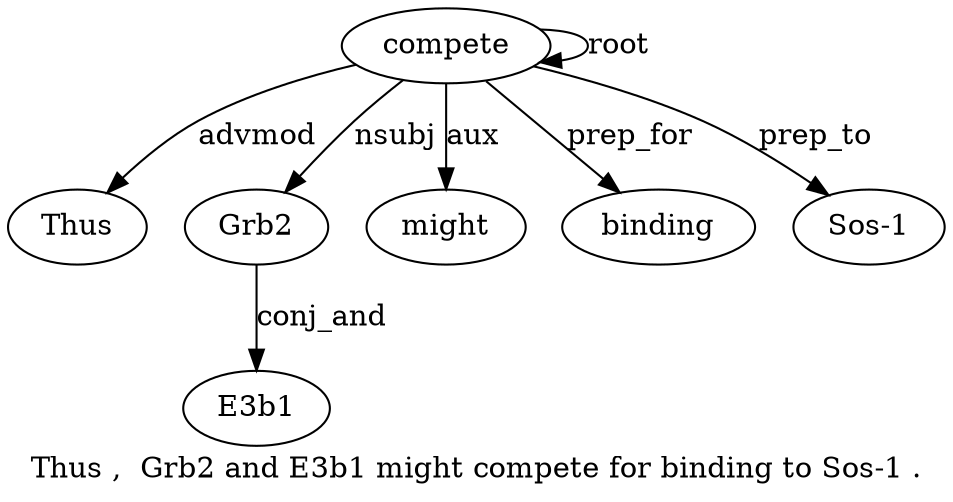 digraph "Thus ,  Grb2 and E3b1 might compete for binding to Sos-1 ." {
label="Thus ,  Grb2 and E3b1 might compete for binding to Sos-1 .";
compete7 [style=filled, fillcolor=white, label=compete];
Thus1 [style=filled, fillcolor=white, label=Thus];
compete7 -> Thus1  [label=advmod];
Grb23 [style=filled, fillcolor=white, label=Grb2];
compete7 -> Grb23  [label=nsubj];
E3b15 [style=filled, fillcolor=white, label=E3b1];
Grb23 -> E3b15  [label=conj_and];
might6 [style=filled, fillcolor=white, label=might];
compete7 -> might6  [label=aux];
compete7 -> compete7  [label=root];
binding9 [style=filled, fillcolor=white, label=binding];
compete7 -> binding9  [label=prep_for];
"Sos-1" [style=filled, fillcolor=white, label="Sos-1"];
compete7 -> "Sos-1"  [label=prep_to];
}
